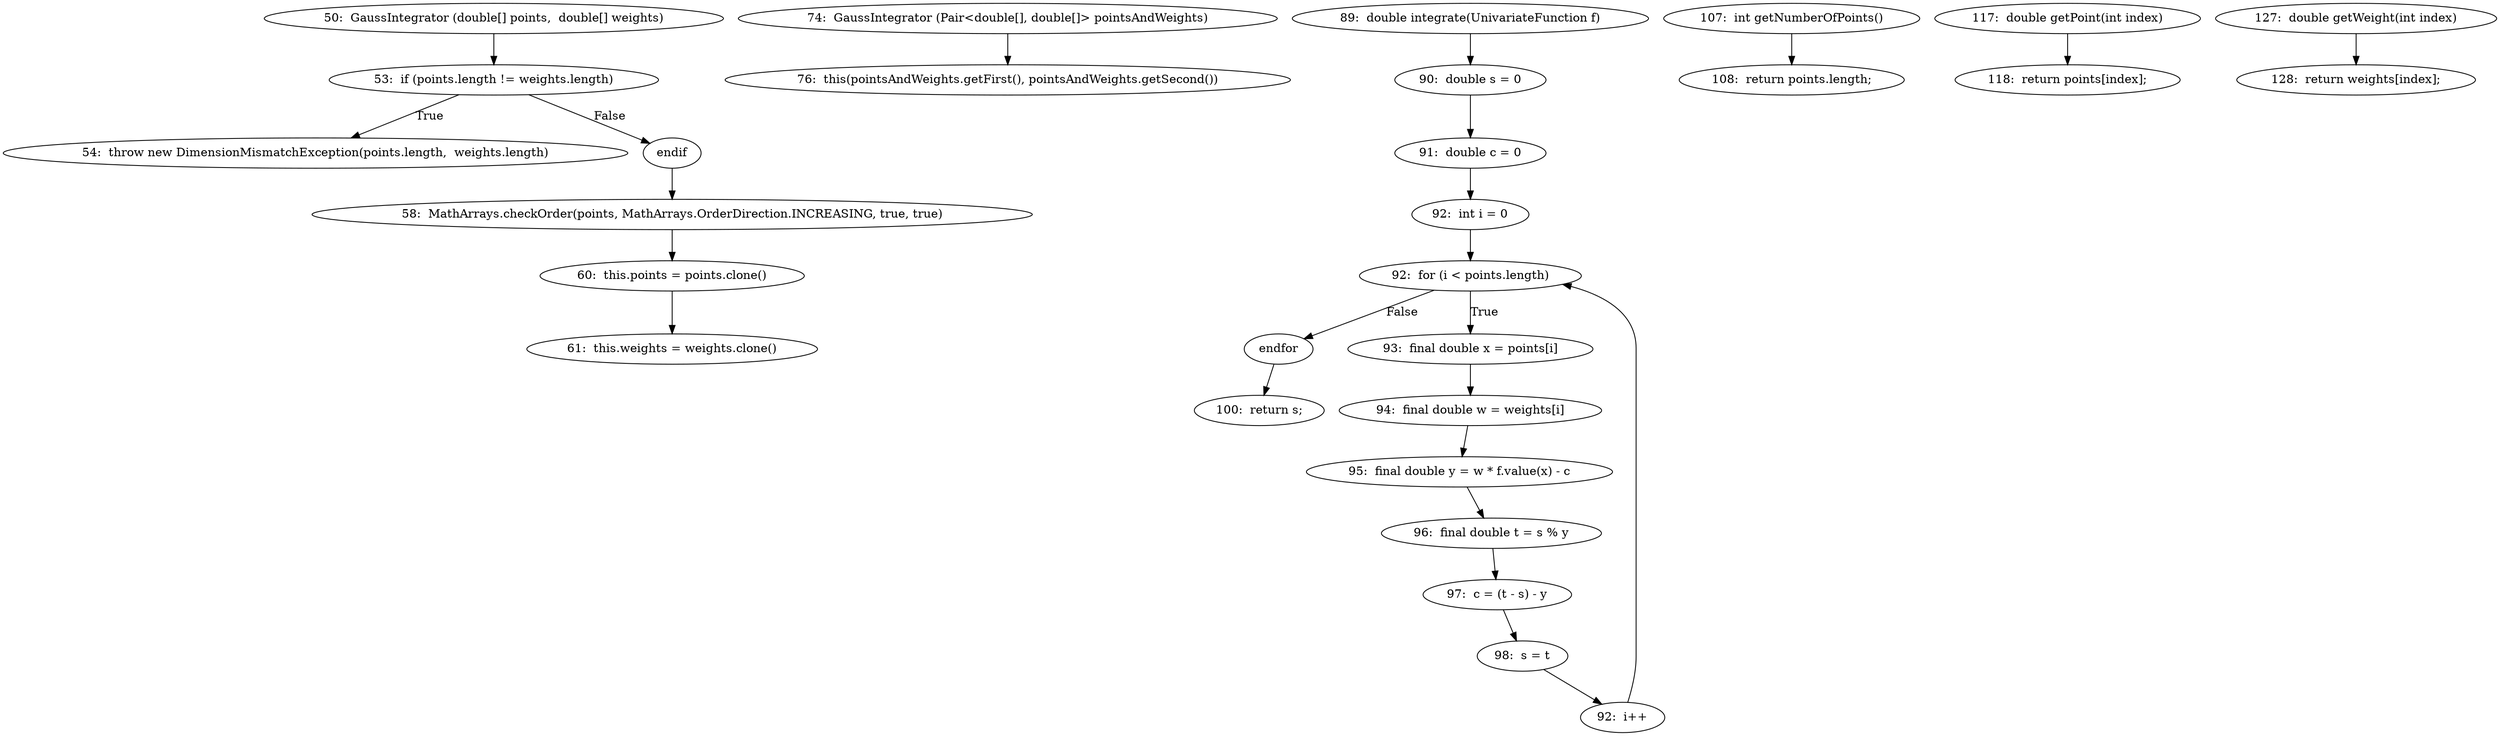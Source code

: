 digraph GaussIntegrator_CFG {
  // graph-vertices
  v1  [label="50:  GaussIntegrator (double[] points,  double[] weights)"];
  v2  [label="53:  if (points.length != weights.length)"];
  v3  [label="54:  throw new DimensionMismatchException(points.length,  weights.length)"];
  v4  [label="endif"];
  v5  [label="58:  MathArrays.checkOrder(points, MathArrays.OrderDirection.INCREASING, true, true)"];
  v6  [label="60:  this.points = points.clone()"];
  v7  [label="61:  this.weights = weights.clone()"];
  v8  [label="74:  GaussIntegrator (Pair<double[], double[]> pointsAndWeights)"];
  v9  [label="76:  this(pointsAndWeights.getFirst(), pointsAndWeights.getSecond())"];
  v10  [label="89:  double integrate(UnivariateFunction f)"];
  v11  [label="90:  double s = 0"];
  v12  [label="91:  double c = 0"];
  v13  [label="92:  int i = 0"];
  v14  [label="92:  for (i < points.length)"];
  v15  [label="92:  i++"];
  v16  [label="endfor"];
  v17  [label="93:  final double x = points[i]"];
  v18  [label="94:  final double w = weights[i]"];
  v19  [label="95:  final double y = w * f.value(x) - c"];
  v20  [label="96:  final double t = s % y"];
  v21  [label="97:  c = (t - s) - y"];
  v22  [label="98:  s = t"];
  v23  [label="100:  return s;"];
  v24  [label="107:  int getNumberOfPoints()"];
  v25  [label="108:  return points.length;"];
  v26  [label="117:  double getPoint(int index)"];
  v27  [label="118:  return points[index];"];
  v28  [label="127:  double getWeight(int index)"];
  v29  [label="128:  return weights[index];"];
  // graph-edges
  v1 -> v2;
  v2 -> v3  [label="True"];
  v2 -> v4  [label="False"];
  v4 -> v5;
  v5 -> v6;
  v6 -> v7;
  v8 -> v9;
  v10 -> v11;
  v11 -> v12;
  v12 -> v13;
  v13 -> v14;
  v14 -> v16  [label="False"];
  v14 -> v17  [label="True"];
  v17 -> v18;
  v18 -> v19;
  v19 -> v20;
  v20 -> v21;
  v21 -> v22;
  v22 -> v15;
  v15 -> v14;
  v16 -> v23;
  v24 -> v25;
  v26 -> v27;
  v28 -> v29;
  // end-of-graph
}
